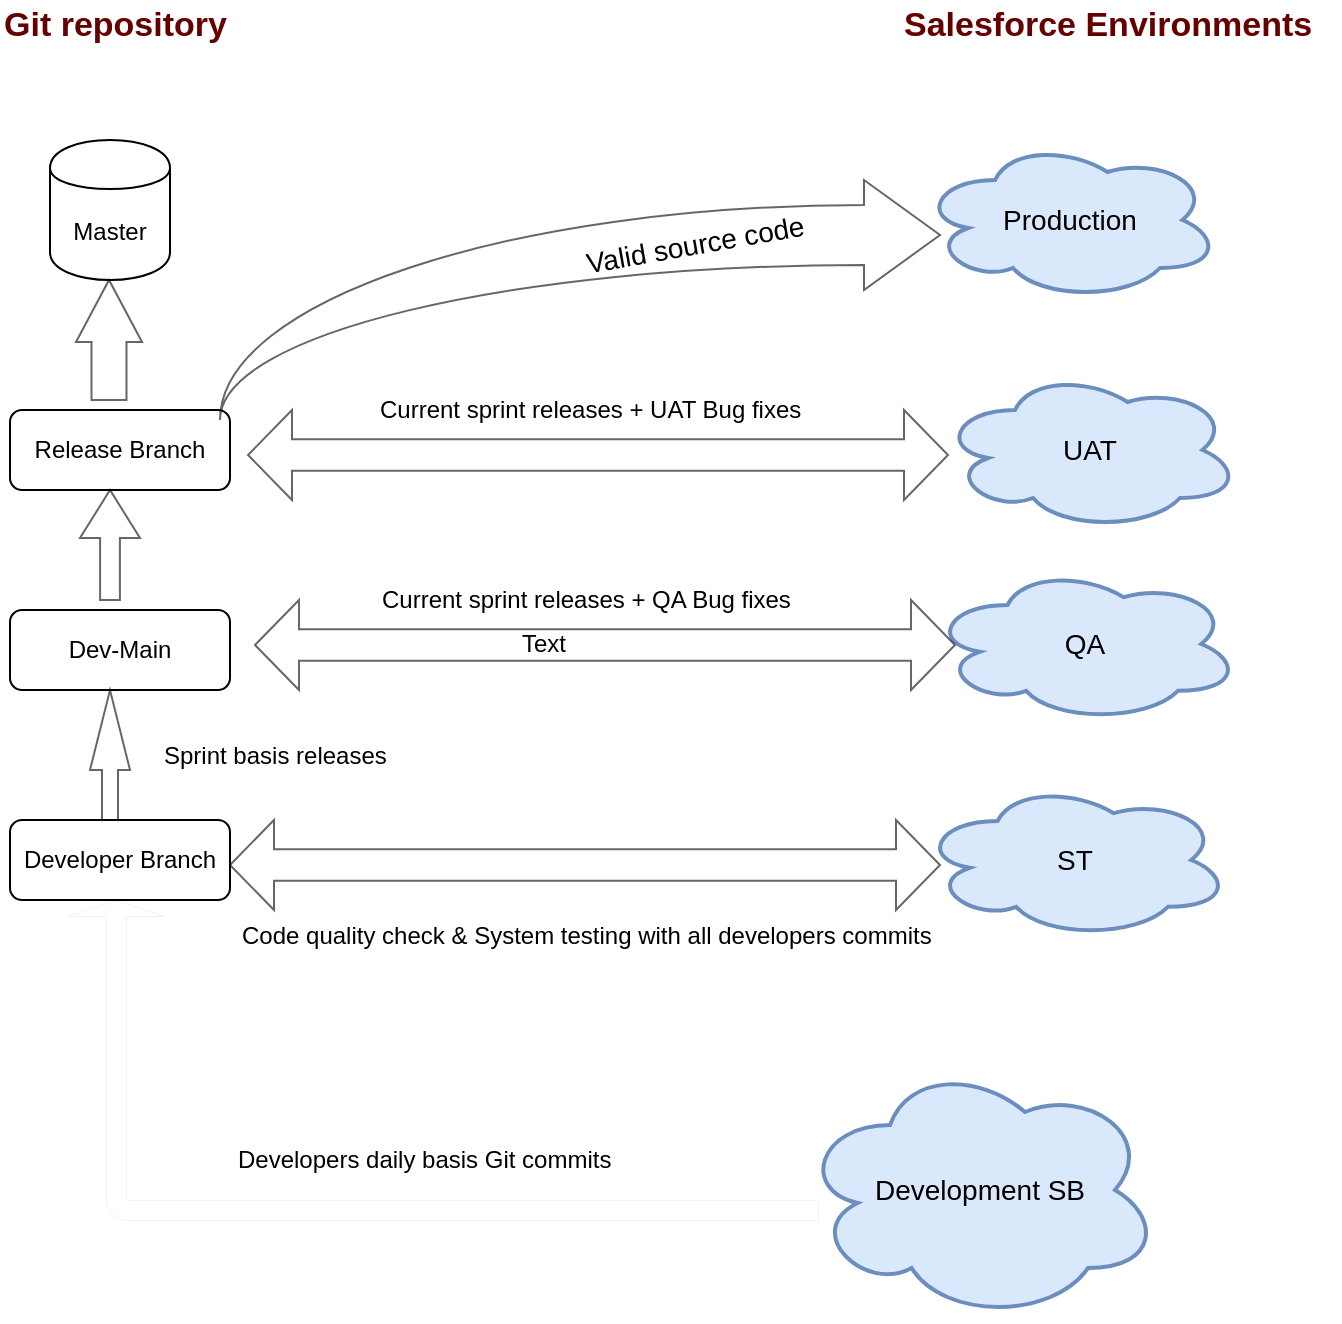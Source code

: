 <mxfile pages="1" version="11.2.5" type="github"><diagram id="ugZ9LgQXZQDwEc-XwA1F" name="Page-1"><mxGraphModel dx="924" dy="403" grid="1" gridSize="10" guides="1" tooltips="1" connect="1" arrows="1" fold="1" page="1" pageScale="1" pageWidth="850" pageHeight="1100" math="0" shadow="0"><root><mxCell id="0"/><mxCell id="1" parent="0"/><mxCell id="pKMbjU2xyeOJQkZC159j-1" value="Master" style="shape=cylinder;whiteSpace=wrap;html=1;boundedLbl=1;backgroundOutline=1;" parent="1" vertex="1"><mxGeometry x="75" y="90" width="60" height="70" as="geometry"/></mxCell><mxCell id="pKMbjU2xyeOJQkZC159j-2" value="Release Branch" style="rounded=1;whiteSpace=wrap;html=1;" parent="1" vertex="1"><mxGeometry x="55" y="225" width="110" height="40" as="geometry"/></mxCell><mxCell id="pKMbjU2xyeOJQkZC159j-3" value="Developer Branch" style="rounded=1;whiteSpace=wrap;html=1;" parent="1" vertex="1"><mxGeometry x="55" y="430" width="110" height="40" as="geometry"/></mxCell><mxCell id="pKMbjU2xyeOJQkZC159j-5" value="Production" style="ellipse;shape=cloud;strokeWidth=2;fontSize=14;whiteSpace=wrap;html=1;align=center;fillColor=#dae8fc;strokeColor=#6c8ebf;" parent="1" vertex="1"><mxGeometry x="510" y="90" width="150" height="80" as="geometry"/></mxCell><mxCell id="pKMbjU2xyeOJQkZC159j-6" value="&lt;font style=&quot;font-size: 17px&quot;&gt;&lt;b&gt;Salesforce Environments&amp;nbsp;&lt;/b&gt;&lt;/font&gt;" style="text;html=1;resizable=0;points=[];autosize=1;align=left;verticalAlign=top;spacingTop=-4;fontColor=#660000;" parent="1" vertex="1"><mxGeometry x="500" y="20" width="220" height="20" as="geometry"/></mxCell><mxCell id="pKMbjU2xyeOJQkZC159j-7" value="&lt;font style=&quot;font-size: 17px&quot;&gt;&lt;b&gt;Git repository&amp;nbsp;&lt;/b&gt;&lt;/font&gt;" style="text;html=1;resizable=0;points=[];autosize=1;align=left;verticalAlign=top;spacingTop=-4;fontColor=#660000;" parent="1" vertex="1"><mxGeometry x="50" y="20" width="130" height="20" as="geometry"/></mxCell><mxCell id="pKMbjU2xyeOJQkZC159j-8" value="UAT" style="ellipse;shape=cloud;strokeWidth=2;fontSize=14;whiteSpace=wrap;html=1;align=center;fillColor=#dae8fc;strokeColor=#6c8ebf;" parent="1" vertex="1"><mxGeometry x="520" y="205" width="150" height="80" as="geometry"/></mxCell><mxCell id="pKMbjU2xyeOJQkZC159j-9" value="QA" style="ellipse;shape=cloud;strokeWidth=2;fontSize=14;whiteSpace=wrap;html=1;align=center;fillColor=#dae8fc;strokeColor=#6c8ebf;" parent="1" vertex="1"><mxGeometry x="515" y="303" width="155" height="78" as="geometry"/></mxCell><mxCell id="pKMbjU2xyeOJQkZC159j-10" value="Development SB" style="ellipse;shape=cloud;strokeWidth=2;fontSize=14;whiteSpace=wrap;html=1;align=center;fillColor=#dae8fc;strokeColor=#6c8ebf;" parent="1" vertex="1"><mxGeometry x="450" y="550" width="180" height="130" as="geometry"/></mxCell><mxCell id="pKMbjU2xyeOJQkZC159j-11" value="Dev-Main" style="rounded=1;whiteSpace=wrap;html=1;" parent="1" vertex="1"><mxGeometry x="55" y="325" width="110" height="40" as="geometry"/></mxCell><mxCell id="pKMbjU2xyeOJQkZC159j-12" value="" style="html=1;shadow=0;dashed=1;align=center;verticalAlign=middle;shape=mxgraph.arrows2.bendArrow;dy=5;dx=8;notch=0;arrowHead=48;rounded=1;direction=north;opacity=60;strokeWidth=0;fillColor=none;" parent="1" vertex="1"><mxGeometry x="84" y="470" width="375" height="160" as="geometry"/></mxCell><mxCell id="pKMbjU2xyeOJQkZC159j-15" value="Developers daily basis Git commits&amp;nbsp;" style="text;html=1;resizable=0;points=[];autosize=1;align=left;verticalAlign=top;spacingTop=-4;" parent="1" vertex="1"><mxGeometry x="167" y="590" width="210" height="20" as="geometry"/></mxCell><mxCell id="pKMbjU2xyeOJQkZC159j-18" value="" style="html=1;shadow=0;dashed=0;align=center;verticalAlign=middle;shape=mxgraph.arrows2.arrow;dy=0.6;dx=40;direction=north;notch=0;rounded=0;strokeWidth=1;fillColor=none;opacity=60;" parent="1" vertex="1"><mxGeometry x="95" y="365" width="20" height="65" as="geometry"/></mxCell><mxCell id="pKMbjU2xyeOJQkZC159j-19" value="Sprint basis releases" style="text;html=1;resizable=0;points=[];autosize=1;align=left;verticalAlign=top;spacingTop=-4;" parent="1" vertex="1"><mxGeometry x="130" y="387.5" width="130" height="20" as="geometry"/></mxCell><mxCell id="pKMbjU2xyeOJQkZC159j-22" value="Text" style="text;html=1;resizable=0;points=[];autosize=1;align=left;verticalAlign=top;spacingTop=-4;" parent="1" vertex="1"><mxGeometry x="309" y="332" width="40" height="20" as="geometry"/></mxCell><mxCell id="pKMbjU2xyeOJQkZC159j-23" value="" style="html=1;shadow=0;dashed=0;align=center;verticalAlign=middle;shape=mxgraph.arrows2.twoWayArrow;dy=0.65;dx=22;rounded=0;strokeWidth=1;fillColor=none;opacity=60;" parent="1" vertex="1"><mxGeometry x="177.5" y="320" width="350" height="45" as="geometry"/></mxCell><mxCell id="pKMbjU2xyeOJQkZC159j-26" value="Current sprint releases + QA Bug fixes" style="text;html=1;resizable=0;points=[];autosize=1;align=left;verticalAlign=top;spacingTop=-4;" parent="1" vertex="1"><mxGeometry x="239" y="310" width="220" height="20" as="geometry"/></mxCell><mxCell id="pKMbjU2xyeOJQkZC159j-27" value="" style="html=1;shadow=0;dashed=0;align=center;verticalAlign=middle;shape=mxgraph.arrows2.arrow;dy=0.67;dx=24;direction=north;notch=0;rounded=0;strokeWidth=1;fillColor=none;opacity=60;" parent="1" vertex="1"><mxGeometry x="90" y="265" width="30" height="55" as="geometry"/></mxCell><mxCell id="pKMbjU2xyeOJQkZC159j-28" value="" style="html=1;shadow=0;dashed=0;align=center;verticalAlign=middle;shape=mxgraph.arrows2.twoWayArrow;dy=0.65;dx=22;rounded=0;strokeWidth=1;fillColor=none;opacity=60;" parent="1" vertex="1"><mxGeometry x="174" y="225" width="350" height="45" as="geometry"/></mxCell><mxCell id="pKMbjU2xyeOJQkZC159j-29" value="Current sprint releases + UAT Bug fixes" style="text;html=1;resizable=0;points=[];autosize=1;align=left;verticalAlign=top;spacingTop=-4;" parent="1" vertex="1"><mxGeometry x="237.5" y="215" width="230" height="20" as="geometry"/></mxCell><mxCell id="pKMbjU2xyeOJQkZC159j-33" value="" style="html=1;shadow=0;dashed=0;align=center;verticalAlign=middle;shape=mxgraph.arrows2.jumpInArrow;dy=15;dx=38;arrowHead=55;rounded=0;strokeWidth=1;fillColor=none;opacity=60;" parent="1" vertex="1"><mxGeometry x="160" y="110" width="360" height="120" as="geometry"/></mxCell><mxCell id="pKMbjU2xyeOJQkZC159j-34" value="&lt;font style=&quot;font-size: 14px&quot;&gt;Valid source code&lt;/font&gt;" style="text;html=1;resizable=0;points=[];autosize=1;align=left;verticalAlign=top;spacingTop=-4;rotation=-10;" parent="1" vertex="1"><mxGeometry x="340" y="130" width="130" height="20" as="geometry"/></mxCell><mxCell id="pKMbjU2xyeOJQkZC159j-35" value="" style="html=1;shadow=0;dashed=0;align=center;verticalAlign=middle;shape=mxgraph.arrows2.arrow;dy=0.47;dx=31;direction=north;notch=0;rounded=0;strokeWidth=1;fillColor=none;opacity=60;" parent="1" vertex="1"><mxGeometry x="88" y="160" width="33" height="60" as="geometry"/></mxCell><mxCell id="U-r_O4P5ikJAALDEmdnD-2" value="ST" style="ellipse;shape=cloud;strokeWidth=2;fontSize=14;whiteSpace=wrap;html=1;align=center;fillColor=#dae8fc;strokeColor=#6c8ebf;" vertex="1" parent="1"><mxGeometry x="510" y="411" width="155" height="78" as="geometry"/></mxCell><mxCell id="U-r_O4P5ikJAALDEmdnD-3" value="" style="html=1;shadow=0;dashed=0;align=center;verticalAlign=middle;shape=mxgraph.arrows2.twoWayArrow;dy=0.65;dx=22;rounded=0;strokeWidth=1;fillColor=none;opacity=60;" vertex="1" parent="1"><mxGeometry x="165" y="430" width="355" height="45" as="geometry"/></mxCell><mxCell id="U-r_O4P5ikJAALDEmdnD-4" value="Code quality check &amp;amp; System testing with all developers commits" style="text;html=1;resizable=0;points=[];autosize=1;align=left;verticalAlign=top;spacingTop=-4;" vertex="1" parent="1"><mxGeometry x="169" y="478" width="360" height="20" as="geometry"/></mxCell></root></mxGraphModel></diagram></mxfile>